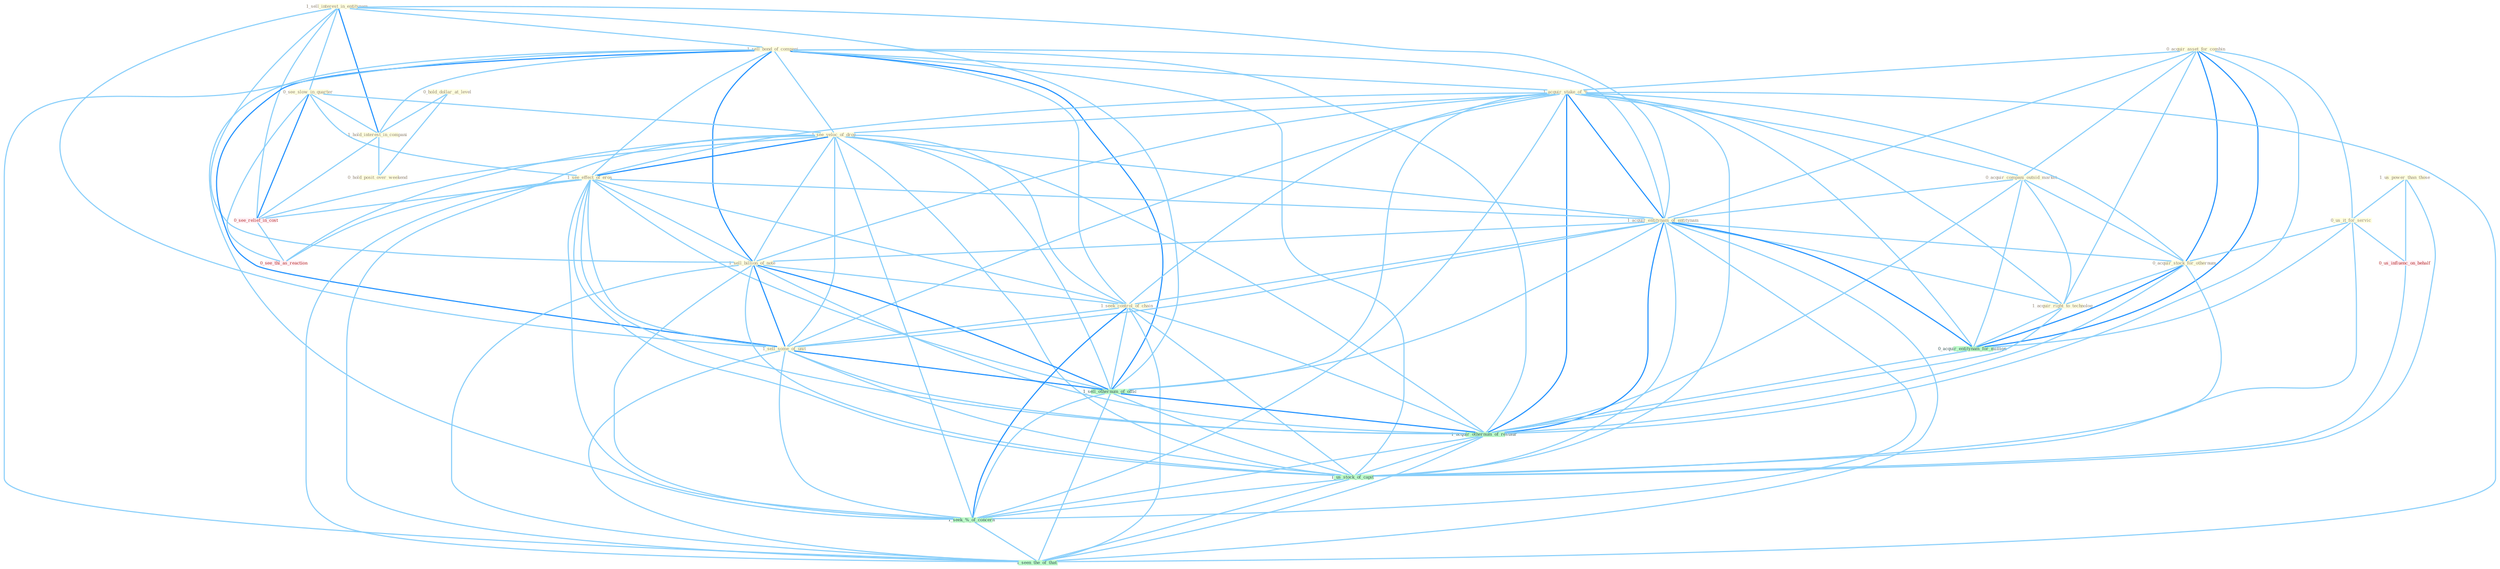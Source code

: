Graph G{ 
    node
    [shape=polygon,style=filled,width=.5,height=.06,color="#BDFCC9",fixedsize=true,fontsize=4,
    fontcolor="#2f4f4f"];
    {node
    [color="#ffffe0", fontcolor="#8b7d6b"] "1_sell_interest_in_entitynam " "0_acquir_asset_for_combin " "1_sell_bond_of_compani " "1_us_power_than_those " "0_us_it_for_servic " "0_hold_dollar_at_level " "1_acquir_stake_of_% " "0_acquir_compani_outsid_market " "0_see_slow_in_quarter " "1_see_veloc_of_drop " "1_see_effect_of_eros " "1_acquir_entitynam_of_entitynam " "1_hold_interest_in_compani " "1_sell_billion_of_note " "0_acquir_stock_for_othernum " "1_seek_control_of_chain " "1_sell_some_of_unit " "1_acquir_right_to_technolog " "0_hold_posit_over_weekend "}
{node [color="#fff0f5", fontcolor="#b22222"] "0_us_influenc_on_behalf " "0_see_relief_in_cost " "0_see_thi_as_reaction "}
edge [color="#B0E2FF"];

	"1_sell_interest_in_entitynam " -- "1_sell_bond_of_compani " [w="1", color="#87cefa" ];
	"1_sell_interest_in_entitynam " -- "0_see_slow_in_quarter " [w="1", color="#87cefa" ];
	"1_sell_interest_in_entitynam " -- "1_acquir_entitynam_of_entitynam " [w="1", color="#87cefa" ];
	"1_sell_interest_in_entitynam " -- "1_hold_interest_in_compani " [w="2", color="#1e90ff" , len=0.8];
	"1_sell_interest_in_entitynam " -- "1_sell_billion_of_note " [w="1", color="#87cefa" ];
	"1_sell_interest_in_entitynam " -- "1_sell_some_of_unit " [w="1", color="#87cefa" ];
	"1_sell_interest_in_entitynam " -- "1_sell_othernum_of_offic " [w="1", color="#87cefa" ];
	"1_sell_interest_in_entitynam " -- "0_see_relief_in_cost " [w="1", color="#87cefa" ];
	"0_acquir_asset_for_combin " -- "0_us_it_for_servic " [w="1", color="#87cefa" ];
	"0_acquir_asset_for_combin " -- "1_acquir_stake_of_% " [w="1", color="#87cefa" ];
	"0_acquir_asset_for_combin " -- "0_acquir_compani_outsid_market " [w="1", color="#87cefa" ];
	"0_acquir_asset_for_combin " -- "1_acquir_entitynam_of_entitynam " [w="1", color="#87cefa" ];
	"0_acquir_asset_for_combin " -- "0_acquir_stock_for_othernum " [w="2", color="#1e90ff" , len=0.8];
	"0_acquir_asset_for_combin " -- "1_acquir_right_to_technolog " [w="1", color="#87cefa" ];
	"0_acquir_asset_for_combin " -- "0_acquir_entitynam_for_million " [w="2", color="#1e90ff" , len=0.8];
	"0_acquir_asset_for_combin " -- "1_acquir_othernum_of_restaur " [w="1", color="#87cefa" ];
	"1_sell_bond_of_compani " -- "1_acquir_stake_of_% " [w="1", color="#87cefa" ];
	"1_sell_bond_of_compani " -- "1_see_veloc_of_drop " [w="1", color="#87cefa" ];
	"1_sell_bond_of_compani " -- "1_see_effect_of_eros " [w="1", color="#87cefa" ];
	"1_sell_bond_of_compani " -- "1_acquir_entitynam_of_entitynam " [w="1", color="#87cefa" ];
	"1_sell_bond_of_compani " -- "1_hold_interest_in_compani " [w="1", color="#87cefa" ];
	"1_sell_bond_of_compani " -- "1_sell_billion_of_note " [w="2", color="#1e90ff" , len=0.8];
	"1_sell_bond_of_compani " -- "1_seek_control_of_chain " [w="1", color="#87cefa" ];
	"1_sell_bond_of_compani " -- "1_sell_some_of_unit " [w="2", color="#1e90ff" , len=0.8];
	"1_sell_bond_of_compani " -- "1_sell_othernum_of_offic " [w="2", color="#1e90ff" , len=0.8];
	"1_sell_bond_of_compani " -- "1_acquir_othernum_of_restaur " [w="1", color="#87cefa" ];
	"1_sell_bond_of_compani " -- "1_us_stock_of_capit " [w="1", color="#87cefa" ];
	"1_sell_bond_of_compani " -- "1_seek_%_of_concern " [w="1", color="#87cefa" ];
	"1_sell_bond_of_compani " -- "1_seen_the_of_that " [w="1", color="#87cefa" ];
	"1_us_power_than_those " -- "0_us_it_for_servic " [w="1", color="#87cefa" ];
	"1_us_power_than_those " -- "0_us_influenc_on_behalf " [w="1", color="#87cefa" ];
	"1_us_power_than_those " -- "1_us_stock_of_capit " [w="1", color="#87cefa" ];
	"0_us_it_for_servic " -- "0_acquir_stock_for_othernum " [w="1", color="#87cefa" ];
	"0_us_it_for_servic " -- "0_acquir_entitynam_for_million " [w="1", color="#87cefa" ];
	"0_us_it_for_servic " -- "0_us_influenc_on_behalf " [w="1", color="#87cefa" ];
	"0_us_it_for_servic " -- "1_us_stock_of_capit " [w="1", color="#87cefa" ];
	"0_hold_dollar_at_level " -- "1_hold_interest_in_compani " [w="1", color="#87cefa" ];
	"0_hold_dollar_at_level " -- "0_hold_posit_over_weekend " [w="1", color="#87cefa" ];
	"1_acquir_stake_of_% " -- "0_acquir_compani_outsid_market " [w="1", color="#87cefa" ];
	"1_acquir_stake_of_% " -- "1_see_veloc_of_drop " [w="1", color="#87cefa" ];
	"1_acquir_stake_of_% " -- "1_see_effect_of_eros " [w="1", color="#87cefa" ];
	"1_acquir_stake_of_% " -- "1_acquir_entitynam_of_entitynam " [w="2", color="#1e90ff" , len=0.8];
	"1_acquir_stake_of_% " -- "1_sell_billion_of_note " [w="1", color="#87cefa" ];
	"1_acquir_stake_of_% " -- "0_acquir_stock_for_othernum " [w="1", color="#87cefa" ];
	"1_acquir_stake_of_% " -- "1_seek_control_of_chain " [w="1", color="#87cefa" ];
	"1_acquir_stake_of_% " -- "1_sell_some_of_unit " [w="1", color="#87cefa" ];
	"1_acquir_stake_of_% " -- "1_acquir_right_to_technolog " [w="1", color="#87cefa" ];
	"1_acquir_stake_of_% " -- "0_acquir_entitynam_for_million " [w="1", color="#87cefa" ];
	"1_acquir_stake_of_% " -- "1_sell_othernum_of_offic " [w="1", color="#87cefa" ];
	"1_acquir_stake_of_% " -- "1_acquir_othernum_of_restaur " [w="2", color="#1e90ff" , len=0.8];
	"1_acquir_stake_of_% " -- "1_us_stock_of_capit " [w="1", color="#87cefa" ];
	"1_acquir_stake_of_% " -- "1_seek_%_of_concern " [w="1", color="#87cefa" ];
	"1_acquir_stake_of_% " -- "1_seen_the_of_that " [w="1", color="#87cefa" ];
	"0_acquir_compani_outsid_market " -- "1_acquir_entitynam_of_entitynam " [w="1", color="#87cefa" ];
	"0_acquir_compani_outsid_market " -- "0_acquir_stock_for_othernum " [w="1", color="#87cefa" ];
	"0_acquir_compani_outsid_market " -- "1_acquir_right_to_technolog " [w="1", color="#87cefa" ];
	"0_acquir_compani_outsid_market " -- "0_acquir_entitynam_for_million " [w="1", color="#87cefa" ];
	"0_acquir_compani_outsid_market " -- "1_acquir_othernum_of_restaur " [w="1", color="#87cefa" ];
	"0_see_slow_in_quarter " -- "1_see_veloc_of_drop " [w="1", color="#87cefa" ];
	"0_see_slow_in_quarter " -- "1_see_effect_of_eros " [w="1", color="#87cefa" ];
	"0_see_slow_in_quarter " -- "1_hold_interest_in_compani " [w="1", color="#87cefa" ];
	"0_see_slow_in_quarter " -- "0_see_relief_in_cost " [w="2", color="#1e90ff" , len=0.8];
	"0_see_slow_in_quarter " -- "0_see_thi_as_reaction " [w="1", color="#87cefa" ];
	"1_see_veloc_of_drop " -- "1_see_effect_of_eros " [w="2", color="#1e90ff" , len=0.8];
	"1_see_veloc_of_drop " -- "1_acquir_entitynam_of_entitynam " [w="1", color="#87cefa" ];
	"1_see_veloc_of_drop " -- "1_sell_billion_of_note " [w="1", color="#87cefa" ];
	"1_see_veloc_of_drop " -- "1_seek_control_of_chain " [w="1", color="#87cefa" ];
	"1_see_veloc_of_drop " -- "1_sell_some_of_unit " [w="1", color="#87cefa" ];
	"1_see_veloc_of_drop " -- "1_sell_othernum_of_offic " [w="1", color="#87cefa" ];
	"1_see_veloc_of_drop " -- "0_see_relief_in_cost " [w="1", color="#87cefa" ];
	"1_see_veloc_of_drop " -- "0_see_thi_as_reaction " [w="1", color="#87cefa" ];
	"1_see_veloc_of_drop " -- "1_acquir_othernum_of_restaur " [w="1", color="#87cefa" ];
	"1_see_veloc_of_drop " -- "1_us_stock_of_capit " [w="1", color="#87cefa" ];
	"1_see_veloc_of_drop " -- "1_seek_%_of_concern " [w="1", color="#87cefa" ];
	"1_see_veloc_of_drop " -- "1_seen_the_of_that " [w="1", color="#87cefa" ];
	"1_see_effect_of_eros " -- "1_acquir_entitynam_of_entitynam " [w="1", color="#87cefa" ];
	"1_see_effect_of_eros " -- "1_sell_billion_of_note " [w="1", color="#87cefa" ];
	"1_see_effect_of_eros " -- "1_seek_control_of_chain " [w="1", color="#87cefa" ];
	"1_see_effect_of_eros " -- "1_sell_some_of_unit " [w="1", color="#87cefa" ];
	"1_see_effect_of_eros " -- "1_sell_othernum_of_offic " [w="1", color="#87cefa" ];
	"1_see_effect_of_eros " -- "0_see_relief_in_cost " [w="1", color="#87cefa" ];
	"1_see_effect_of_eros " -- "0_see_thi_as_reaction " [w="1", color="#87cefa" ];
	"1_see_effect_of_eros " -- "1_acquir_othernum_of_restaur " [w="1", color="#87cefa" ];
	"1_see_effect_of_eros " -- "1_us_stock_of_capit " [w="1", color="#87cefa" ];
	"1_see_effect_of_eros " -- "1_seek_%_of_concern " [w="1", color="#87cefa" ];
	"1_see_effect_of_eros " -- "1_seen_the_of_that " [w="1", color="#87cefa" ];
	"1_acquir_entitynam_of_entitynam " -- "1_sell_billion_of_note " [w="1", color="#87cefa" ];
	"1_acquir_entitynam_of_entitynam " -- "0_acquir_stock_for_othernum " [w="1", color="#87cefa" ];
	"1_acquir_entitynam_of_entitynam " -- "1_seek_control_of_chain " [w="1", color="#87cefa" ];
	"1_acquir_entitynam_of_entitynam " -- "1_sell_some_of_unit " [w="1", color="#87cefa" ];
	"1_acquir_entitynam_of_entitynam " -- "1_acquir_right_to_technolog " [w="1", color="#87cefa" ];
	"1_acquir_entitynam_of_entitynam " -- "0_acquir_entitynam_for_million " [w="2", color="#1e90ff" , len=0.8];
	"1_acquir_entitynam_of_entitynam " -- "1_sell_othernum_of_offic " [w="1", color="#87cefa" ];
	"1_acquir_entitynam_of_entitynam " -- "1_acquir_othernum_of_restaur " [w="2", color="#1e90ff" , len=0.8];
	"1_acquir_entitynam_of_entitynam " -- "1_us_stock_of_capit " [w="1", color="#87cefa" ];
	"1_acquir_entitynam_of_entitynam " -- "1_seek_%_of_concern " [w="1", color="#87cefa" ];
	"1_acquir_entitynam_of_entitynam " -- "1_seen_the_of_that " [w="1", color="#87cefa" ];
	"1_hold_interest_in_compani " -- "0_hold_posit_over_weekend " [w="1", color="#87cefa" ];
	"1_hold_interest_in_compani " -- "0_see_relief_in_cost " [w="1", color="#87cefa" ];
	"1_sell_billion_of_note " -- "1_seek_control_of_chain " [w="1", color="#87cefa" ];
	"1_sell_billion_of_note " -- "1_sell_some_of_unit " [w="2", color="#1e90ff" , len=0.8];
	"1_sell_billion_of_note " -- "1_sell_othernum_of_offic " [w="2", color="#1e90ff" , len=0.8];
	"1_sell_billion_of_note " -- "1_acquir_othernum_of_restaur " [w="1", color="#87cefa" ];
	"1_sell_billion_of_note " -- "1_us_stock_of_capit " [w="1", color="#87cefa" ];
	"1_sell_billion_of_note " -- "1_seek_%_of_concern " [w="1", color="#87cefa" ];
	"1_sell_billion_of_note " -- "1_seen_the_of_that " [w="1", color="#87cefa" ];
	"0_acquir_stock_for_othernum " -- "1_acquir_right_to_technolog " [w="1", color="#87cefa" ];
	"0_acquir_stock_for_othernum " -- "0_acquir_entitynam_for_million " [w="2", color="#1e90ff" , len=0.8];
	"0_acquir_stock_for_othernum " -- "1_acquir_othernum_of_restaur " [w="1", color="#87cefa" ];
	"0_acquir_stock_for_othernum " -- "1_us_stock_of_capit " [w="1", color="#87cefa" ];
	"1_seek_control_of_chain " -- "1_sell_some_of_unit " [w="1", color="#87cefa" ];
	"1_seek_control_of_chain " -- "1_sell_othernum_of_offic " [w="1", color="#87cefa" ];
	"1_seek_control_of_chain " -- "1_acquir_othernum_of_restaur " [w="1", color="#87cefa" ];
	"1_seek_control_of_chain " -- "1_us_stock_of_capit " [w="1", color="#87cefa" ];
	"1_seek_control_of_chain " -- "1_seek_%_of_concern " [w="2", color="#1e90ff" , len=0.8];
	"1_seek_control_of_chain " -- "1_seen_the_of_that " [w="1", color="#87cefa" ];
	"1_sell_some_of_unit " -- "1_sell_othernum_of_offic " [w="2", color="#1e90ff" , len=0.8];
	"1_sell_some_of_unit " -- "1_acquir_othernum_of_restaur " [w="1", color="#87cefa" ];
	"1_sell_some_of_unit " -- "1_us_stock_of_capit " [w="1", color="#87cefa" ];
	"1_sell_some_of_unit " -- "1_seek_%_of_concern " [w="1", color="#87cefa" ];
	"1_sell_some_of_unit " -- "1_seen_the_of_that " [w="1", color="#87cefa" ];
	"1_acquir_right_to_technolog " -- "0_acquir_entitynam_for_million " [w="1", color="#87cefa" ];
	"1_acquir_right_to_technolog " -- "1_acquir_othernum_of_restaur " [w="1", color="#87cefa" ];
	"0_acquir_entitynam_for_million " -- "1_acquir_othernum_of_restaur " [w="1", color="#87cefa" ];
	"1_sell_othernum_of_offic " -- "1_acquir_othernum_of_restaur " [w="2", color="#1e90ff" , len=0.8];
	"1_sell_othernum_of_offic " -- "1_us_stock_of_capit " [w="1", color="#87cefa" ];
	"1_sell_othernum_of_offic " -- "1_seek_%_of_concern " [w="1", color="#87cefa" ];
	"1_sell_othernum_of_offic " -- "1_seen_the_of_that " [w="1", color="#87cefa" ];
	"0_us_influenc_on_behalf " -- "1_us_stock_of_capit " [w="1", color="#87cefa" ];
	"0_see_relief_in_cost " -- "0_see_thi_as_reaction " [w="1", color="#87cefa" ];
	"1_acquir_othernum_of_restaur " -- "1_us_stock_of_capit " [w="1", color="#87cefa" ];
	"1_acquir_othernum_of_restaur " -- "1_seek_%_of_concern " [w="1", color="#87cefa" ];
	"1_acquir_othernum_of_restaur " -- "1_seen_the_of_that " [w="1", color="#87cefa" ];
	"1_us_stock_of_capit " -- "1_seek_%_of_concern " [w="1", color="#87cefa" ];
	"1_us_stock_of_capit " -- "1_seen_the_of_that " [w="1", color="#87cefa" ];
	"1_seek_%_of_concern " -- "1_seen_the_of_that " [w="1", color="#87cefa" ];
}